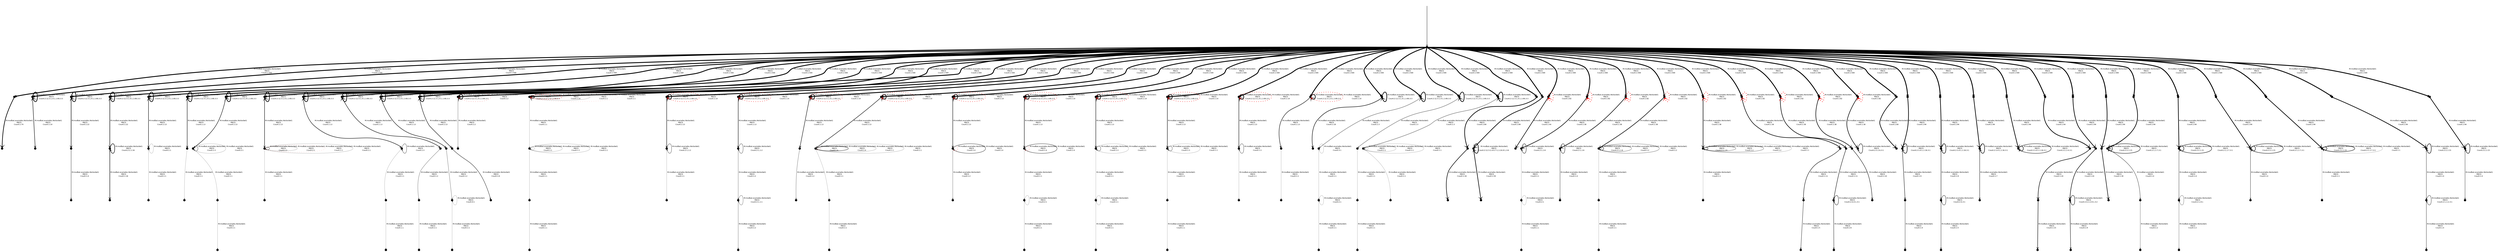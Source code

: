 digraph model {
  orientation = portrait;
  graph [ rankdir = "TB", ranksep="2", nodesep="0.2" ];
  node [ fontname = "Helvetica", fontsize="6.0", style=rounded, shape="point", margin="0.07", height="0.1" ];
  edge [ fontname = "Helvetica", arrowsize=".3", arrowhead="vee", fontsize="6.0", margin="0.05" ];
None [shape=none, style=invis, width=0.1, height=0.1]
None->0
{rank = source; None}
0->1[penwidth="3.0",label = " M:modbat.examples.NioSocket1\nMID:0\nCount:1:500 "];
1->2[penwidth="2.1702617153949575",label = " M:modbat.examples.NioSocket1\nMID:0\nCount:1:74 "];
0->3[penwidth="3.0",label = " M:modbat.examples.NioSocket1\nMID:0\nCount:1:500 "];
3->3[penwidth="2.2355284469075487",label = " M:modbat.examples.NioSocket1\nMID:0\nCount:2:12,5:1,4:1,1:69,3:3 "];
3->4[penwidth="1.4471580313422192",label = " M:modbat.examples.NioSocket1\nMID:0\nCount:1:14 "];
0->5[penwidth="3.0",label = " M:modbat.examples.NioSocket1\nMID:0\nCount:1:500 "];
5->5[penwidth="2.2355284469075487",label = " M:modbat.examples.NioSocket1\nMID:0\nCount:2:12,5:1,4:1,1:69,3:3 "];
5->6[penwidth="1.6434526764861874",label = " M:modbat.examples.NioSocket1\nMID:0\nCount:1:22 "];
6->7[penwidth="0.9030899869919436",label = " M:modbat.examples.NioSocket1\nMID:0\nCount:1:4 "];
0->8[penwidth="3.0",label = " M:modbat.examples.NioSocket1\nMID:0\nCount:1:500 "];
8->8[penwidth="2.2355284469075487",label = " M:modbat.examples.NioSocket1\nMID:0\nCount:2:12,5:1,4:1,1:69,3:3 "];
8->9[penwidth="1.6434526764861874",label = " M:modbat.examples.NioSocket1\nMID:0\nCount:1:22 "];
9->9[penwidth="1.5563025007672873",label = " M:modbat.examples.NioSocket1\nMID:0\nCount:2:2,1:16 "];
9->10[penwidth="1.5563025007672873",label = " M:modbat.examples.NioSocket1\nMID:0\nCount:1:18 "];
0->11[penwidth="3.0",label = " M:modbat.examples.NioSocket1\nMID:0\nCount:1:500 "];
11->11[penwidth="2.2355284469075487",label = " M:modbat.examples.NioSocket1\nMID:0\nCount:2:12,5:1,4:1,1:69,3:3 "];
11->12[penwidth="1.414973347970818",label = " M:modbat.examples.NioSocket1\nMID:0\nCount:1:13 "];
12->12[penwidth="0.30102999566398125",label = " M:modbat.examples.NioSocket1\nMID:0\nCount:1:1 "];
12->13[penwidth="0.30102999566398125",label = " M:modbat.examples.NioSocket1\nMID:0\nCount:1:1 "];
0->14[penwidth="3.0",label = " M:modbat.examples.NioSocket1\nMID:0\nCount:1:500 "];
14->14[penwidth="2.2355284469075487",label = " M:modbat.examples.NioSocket1\nMID:0\nCount:2:12,5:1,4:1,1:69,3:3 "];
14->15[penwidth="1.414973347970818",label = " M:modbat.examples.NioSocket1\nMID:0\nCount:1:13 "];
15->16[penwidth="0.30102999566398125",label = " M:modbat.examples.NioSocket1\nMID:0\nCount:1:1 "];
0->17[penwidth="3.0",label = " M:modbat.examples.NioSocket1\nMID:0\nCount:1:500 "];
17->17[penwidth="2.2355284469075487",label = " M:modbat.examples.NioSocket1\nMID:0\nCount:2:12,5:1,4:1,1:69,3:3 "];
17->18[penwidth="1.414973347970818",label = " M:modbat.examples.NioSocket1\nMID:0\nCount:1:13 "];
18->18[penwidth="0.7781512503836436",label = " M:modbat.examples.NioSocket1\nMID:0\nCount:1:3 "];
18->18[penwidth="0.30102999566398125",label = " M:modbat.examples.NioSocket1\nMID:0\nCount:2:1 "];
18->19[penwidth="0.30102999566398125",label = " M:modbat.examples.NioSocket1\nMID:0\nCount:1:1 "];
19->20[penwidth="0.30102999566398125",label = " M:modbat.examples.NioSocket1\nMID:0\nCount:1:1 "];
0->21[penwidth="3.0",label = " M:modbat.examples.NioSocket1\nMID:0\nCount:1:500 "];
21->21[penwidth="2.2355284469075487",label = " M:modbat.examples.NioSocket1\nMID:0\nCount:2:12,5:1,4:1,1:69,3:3 "];
21->22[penwidth="1.414973347970818",label = " M:modbat.examples.NioSocket1\nMID:0\nCount:1:13 "];
22->22[penwidth="0.7781512503836436",label = " M:modbat.examples.NioSocket1\nMID:0\nCount:1:3 "];
22->22[penwidth="0.30102999566398125",label = " M:modbat.examples.NioSocket1\nMID:0\nCount:2:1 "];
22->22[style=dotted, color=red,penwidth="0.30102999566398125",label = " M:modbat.examples.NioSocket1\nMID:0\nCount:1:1 "];
22->22[penwidth="0.30102999566398125",label = " M:modbat.examples.NioSocket1\nMID:0\nCount:1:1 "];
22->23[penwidth="0.30102999566398125",label = " M:modbat.examples.NioSocket1\nMID:0\nCount:1:1 "];
0->24[penwidth="3.0",label = " M:modbat.examples.NioSocket1\nMID:0\nCount:1:500 "];
24->24[penwidth="2.2355284469075487",label = " M:modbat.examples.NioSocket1\nMID:0\nCount:2:12,5:1,4:1,1:69,3:3 "];
24->25[penwidth="1.414973347970818",label = " M:modbat.examples.NioSocket1\nMID:0\nCount:1:13 "];
25->25[penwidth="0.7781512503836436",label = " M:modbat.examples.NioSocket1\nMID:0\nCount:1:3 "];
25->26[penwidth="0.30102999566398125",label = " M:modbat.examples.NioSocket1\nMID:0\nCount:1:1 "];
26->27[penwidth="0.30102999566398125",label = " M:modbat.examples.NioSocket1\nMID:0\nCount:1:1 "];
0->28[penwidth="3.0",label = " M:modbat.examples.NioSocket1\nMID:0\nCount:1:500 "];
28->28[penwidth="2.2355284469075487",label = " M:modbat.examples.NioSocket1\nMID:0\nCount:2:12,5:1,4:1,1:69,3:3 "];
28->29[penwidth="1.414973347970818",label = " M:modbat.examples.NioSocket1\nMID:0\nCount:1:13 "];
29->30[penwidth="0.6020599913279624",label = " M:modbat.examples.NioSocket1\nMID:0\nCount:1:2 "];
30->31[penwidth="0.30102999566398125",label = " M:modbat.examples.NioSocket1\nMID:0\nCount:1:1 "];
0->32[penwidth="3.0",label = " M:modbat.examples.NioSocket1\nMID:0\nCount:1:500 "];
32->32[penwidth="2.2355284469075487",label = " M:modbat.examples.NioSocket1\nMID:0\nCount:2:12,5:1,4:1,1:69,3:3 "];
32->33[penwidth="1.414973347970818",label = " M:modbat.examples.NioSocket1\nMID:0\nCount:1:13 "];
33->34[penwidth="0.6020599913279624",label = " M:modbat.examples.NioSocket1\nMID:0\nCount:1:2 "];
34->34[penwidth="0.30102999566398125",label = " M:modbat.examples.NioSocket1\nMID:0\nCount:4:1 "];
34->35[penwidth="0.30102999566398125",label = " M:modbat.examples.NioSocket1\nMID:0\nCount:1:1 "];
0->36[penwidth="3.0",label = " M:modbat.examples.NioSocket1\nMID:0\nCount:1:500 "];
36->36[penwidth="2.2355284469075487",label = " M:modbat.examples.NioSocket1\nMID:0\nCount:2:12,5:1,4:1,1:69,3:3 "];
36->37[penwidth="1.414973347970818",label = " M:modbat.examples.NioSocket1\nMID:0\nCount:1:13 "];
37->38[penwidth="1.0791812460476249",label = " M:modbat.examples.NioSocket1\nMID:0\nCount:1:6 "];
0->39[penwidth="3.0",label = " M:modbat.examples.NioSocket1\nMID:0\nCount:1:500 "];
39->39[penwidth="2.2355284469075487",label = " M:modbat.examples.NioSocket1\nMID:0\nCount:2:12,5:1,4:1,1:69,3:3 "];
39->39[style=dotted, color=red,penwidth="0.6020599913279624",label = " M:modbat.examples.NioSocket1\nMID:0\nCount:1:2 "];
39->40[penwidth="0.6020599913279624",label = " M:modbat.examples.NioSocket1\nMID:0\nCount:1:2 "];
0->41[penwidth="3.0",label = " M:modbat.examples.NioSocket1\nMID:0\nCount:1:500 "];
41->41[penwidth="2.2355284469075487",label = " M:modbat.examples.NioSocket1\nMID:0\nCount:2:12,5:1,4:1,1:69,3:3 "];
41->41[style=dotted, color=red,penwidth="1.4471580313422192",label = " M:modbat.examples.NioSocket1\nMID:0\nCount:1:14 "];
41->41[penwidth="0.30102999566398125",label = " M:modbat.examples.NioSocket1\nMID:0\nCount:1:1 "];
41->41[style=dotted, color=red,penwidth="0.30102999566398125",label = " M:modbat.examples.NioSocket1\nMID:0\nCount:1:1 "];
41->42[penwidth="0.30102999566398125",label = " M:modbat.examples.NioSocket1\nMID:0\nCount:1:1 "];
42->42[penwidth="0.30102999566398125",label = " M:modbat.examples.NioSocket1\nMID:0\nCount:1:1 "];
42->42[penwidth="0.30102999566398125",label = " M:modbat.examples.NioSocket1\nMID:0\nCount:1:1 "];
42->42[penwidth="0.30102999566398125",label = " M:modbat.examples.NioSocket1\nMID:0\nCount:1:1 "];
42->43[penwidth="0.30102999566398125",label = " M:modbat.examples.NioSocket1\nMID:0\nCount:1:1 "];
43->44[penwidth="0.30102999566398125",label = " M:modbat.examples.NioSocket1\nMID:0\nCount:1:1 "];
0->45[penwidth="3.0",label = " M:modbat.examples.NioSocket1\nMID:0\nCount:1:500 "];
45->45[penwidth="2.2355284469075487",label = " M:modbat.examples.NioSocket1\nMID:0\nCount:2:12,5:1,4:1,1:69,3:3 "];
45->45[style=dotted, color=red,penwidth="1.4471580313422192",label = " M:modbat.examples.NioSocket1\nMID:0\nCount:1:14 "];
45->46[penwidth="1.414973347970818",label = " M:modbat.examples.NioSocket1\nMID:0\nCount:1:13 "];
46->46[penwidth="0.7781512503836436",label = " M:modbat.examples.NioSocket1\nMID:0\nCount:2:1,1:2 "];
46->47[penwidth="0.30102999566398125",label = " M:modbat.examples.NioSocket1\nMID:0\nCount:1:1 "];
0->48[penwidth="3.0",label = " M:modbat.examples.NioSocket1\nMID:0\nCount:1:500 "];
48->48[penwidth="2.2355284469075487",label = " M:modbat.examples.NioSocket1\nMID:0\nCount:2:12,5:1,4:1,1:69,3:3 "];
48->48[style=dotted, color=red,penwidth="1.4471580313422192",label = " M:modbat.examples.NioSocket1\nMID:0\nCount:1:14 "];
48->49[penwidth="1.414973347970818",label = " M:modbat.examples.NioSocket1\nMID:0\nCount:1:13 "];
49->49[penwidth="0.7781512503836436",label = " M:modbat.examples.NioSocket1\nMID:0\nCount:2:1,1:2 "];
49->50[penwidth="0.6020599913279624",label = " M:modbat.examples.NioSocket1\nMID:0\nCount:1:2 "];
50->50[penwidth="0.6020599913279624",label = " M:modbat.examples.NioSocket1\nMID:0\nCount:2:1,1:1 "];
50->51[penwidth="0.6020599913279624",label = " M:modbat.examples.NioSocket1\nMID:0\nCount:1:2 "];
0->52[penwidth="3.0",label = " M:modbat.examples.NioSocket1\nMID:0\nCount:1:500 "];
52->52[penwidth="2.2355284469075487",label = " M:modbat.examples.NioSocket1\nMID:0\nCount:2:12,5:1,4:1,1:69,3:3 "];
52->52[style=dotted, color=red,penwidth="1.4471580313422192",label = " M:modbat.examples.NioSocket1\nMID:0\nCount:1:14 "];
52->53[penwidth="1.414973347970818",label = " M:modbat.examples.NioSocket1\nMID:0\nCount:1:13 "];
53->54[penwidth="0.6020599913279624",label = " M:modbat.examples.NioSocket1\nMID:0\nCount:1:2 "];
0->55[penwidth="3.0",label = " M:modbat.examples.NioSocket1\nMID:0\nCount:1:500 "];
55->55[penwidth="2.2355284469075487",label = " M:modbat.examples.NioSocket1\nMID:0\nCount:2:12,5:1,4:1,1:69,3:3 "];
55->55[style=dotted, color=red,penwidth="1.4471580313422192",label = " M:modbat.examples.NioSocket1\nMID:0\nCount:1:14 "];
55->56[penwidth="1.414973347970818",label = " M:modbat.examples.NioSocket1\nMID:0\nCount:1:13 "];
56->56[style=dotted, color=red,penwidth="0.9030899869919436",label = " M:modbat.examples.NioSocket1\nMID:0\nCount:1:4 "];
56->56[penwidth="0.9030899869919436",label = " M:modbat.examples.NioSocket1\nMID:0\nCount:1:4 "];
56->56[penwidth="0.30102999566398125",label = " M:modbat.examples.NioSocket1\nMID:0\nCount:1:1 "];
56->56[penwidth="0.30102999566398125",label = " M:modbat.examples.NioSocket1\nMID:0\nCount:1:1 "];
56->57[penwidth="0.30102999566398125",label = " M:modbat.examples.NioSocket1\nMID:0\nCount:1:1 "];
57->58[penwidth="0.30102999566398125",label = " M:modbat.examples.NioSocket1\nMID:0\nCount:1:1 "];
0->59[penwidth="3.0",label = " M:modbat.examples.NioSocket1\nMID:0\nCount:1:500 "];
59->59[penwidth="2.2355284469075487",label = " M:modbat.examples.NioSocket1\nMID:0\nCount:2:12,5:1,4:1,1:69,3:3 "];
59->59[style=dotted, color=red,penwidth="1.4471580313422192",label = " M:modbat.examples.NioSocket1\nMID:0\nCount:1:14 "];
59->60[penwidth="1.414973347970818",label = " M:modbat.examples.NioSocket1\nMID:0\nCount:1:13 "];
60->60[style=dotted, color=red,penwidth="0.9030899869919436",label = " M:modbat.examples.NioSocket1\nMID:0\nCount:1:4 "];
60->60[penwidth="0.9030899869919436",label = " M:modbat.examples.NioSocket1\nMID:0\nCount:1:4 "];
60->61[penwidth="0.6020599913279624",label = " M:modbat.examples.NioSocket1\nMID:0\nCount:1:2 "];
0->62[penwidth="3.0",label = " M:modbat.examples.NioSocket1\nMID:0\nCount:1:500 "];
62->62[penwidth="2.2355284469075487",label = " M:modbat.examples.NioSocket1\nMID:0\nCount:2:12,5:1,4:1,1:69,3:3 "];
62->62[style=dotted, color=red,penwidth="1.4471580313422192",label = " M:modbat.examples.NioSocket1\nMID:0\nCount:1:14 "];
62->63[penwidth="1.414973347970818",label = " M:modbat.examples.NioSocket1\nMID:0\nCount:1:13 "];
63->63[style=dotted, color=red,penwidth="0.9030899869919436",label = " M:modbat.examples.NioSocket1\nMID:0\nCount:1:4 "];
63->63[penwidth="0.9030899869919436",label = " M:modbat.examples.NioSocket1\nMID:0\nCount:1:4 "];
63->64[penwidth="0.30102999566398125",label = " M:modbat.examples.NioSocket1\nMID:0\nCount:1:1 "];
64->64[penwidth="0.30102999566398125",label = " M:modbat.examples.NioSocket1\nMID:0\nCount:2:1 "];
64->65[penwidth="0.30102999566398125",label = " M:modbat.examples.NioSocket1\nMID:0\nCount:1:1 "];
0->66[penwidth="3.0",label = " M:modbat.examples.NioSocket1\nMID:0\nCount:1:500 "];
66->66[penwidth="2.2355284469075487",label = " M:modbat.examples.NioSocket1\nMID:0\nCount:2:12,5:1,4:1,1:69,3:3 "];
66->66[style=dotted, color=red,penwidth="1.4471580313422192",label = " M:modbat.examples.NioSocket1\nMID:0\nCount:1:14 "];
66->67[penwidth="1.414973347970818",label = " M:modbat.examples.NioSocket1\nMID:0\nCount:1:13 "];
67->67[penwidth="0.7781512503836436",label = " M:modbat.examples.NioSocket1\nMID:0\nCount:1:3 "];
67->67[penwidth="0.30102999566398125",label = " M:modbat.examples.NioSocket1\nMID:0\nCount:1:1 "];
67->68[penwidth="0.30102999566398125",label = " M:modbat.examples.NioSocket1\nMID:0\nCount:1:1 "];
68->68[penwidth="0.30102999566398125",label = " M:modbat.examples.NioSocket1\nMID:0\nCount:1:1 "];
68->69[penwidth="0.30102999566398125",label = " M:modbat.examples.NioSocket1\nMID:0\nCount:1:1 "];
0->70[penwidth="3.0",label = " M:modbat.examples.NioSocket1\nMID:0\nCount:1:500 "];
70->70[penwidth="2.2355284469075487",label = " M:modbat.examples.NioSocket1\nMID:0\nCount:2:12,5:1,4:1,1:69,3:3 "];
70->70[style=dotted, color=red,penwidth="1.4471580313422192",label = " M:modbat.examples.NioSocket1\nMID:0\nCount:1:14 "];
70->71[penwidth="1.414973347970818",label = " M:modbat.examples.NioSocket1\nMID:0\nCount:1:13 "];
71->71[penwidth="0.7781512503836436",label = " M:modbat.examples.NioSocket1\nMID:0\nCount:1:3 "];
71->71[penwidth="0.30102999566398125",label = " M:modbat.examples.NioSocket1\nMID:0\nCount:1:1 "];
71->72[penwidth="0.30102999566398125",label = " M:modbat.examples.NioSocket1\nMID:0\nCount:1:1 "];
72->73[penwidth="0.30102999566398125",label = " M:modbat.examples.NioSocket1\nMID:0\nCount:1:1 "];
0->74[penwidth="3.0",label = " M:modbat.examples.NioSocket1\nMID:0\nCount:1:500 "];
74->74[penwidth="2.2355284469075487",label = " M:modbat.examples.NioSocket1\nMID:0\nCount:2:12,5:1,4:1,1:69,3:3 "];
74->74[style=dotted, color=red,penwidth="1.4471580313422192",label = " M:modbat.examples.NioSocket1\nMID:0\nCount:1:14 "];
74->75[penwidth="1.414973347970818",label = " M:modbat.examples.NioSocket1\nMID:0\nCount:1:13 "];
75->75[penwidth="0.7781512503836436",label = " M:modbat.examples.NioSocket1\nMID:0\nCount:1:3 "];
75->76[penwidth="0.30102999566398125",label = " M:modbat.examples.NioSocket1\nMID:0\nCount:1:1 "];
0->77[penwidth="3.0",label = " M:modbat.examples.NioSocket1\nMID:0\nCount:1:500 "];
77->77[penwidth="2.2355284469075487",label = " M:modbat.examples.NioSocket1\nMID:0\nCount:2:12,5:1,4:1,1:69,3:3 "];
77->77[style=dotted, color=red,penwidth="1.4471580313422192",label = " M:modbat.examples.NioSocket1\nMID:0\nCount:1:14 "];
77->78[penwidth="1.414973347970818",label = " M:modbat.examples.NioSocket1\nMID:0\nCount:1:13 "];
78->79[penwidth="0.30102999566398125",label = " M:modbat.examples.NioSocket1\nMID:0\nCount:1:1 "];
0->80[penwidth="3.0",label = " M:modbat.examples.NioSocket1\nMID:0\nCount:1:500 "];
80->80[penwidth="2.2355284469075487",label = " M:modbat.examples.NioSocket1\nMID:0\nCount:2:12,5:1,4:1,1:69,3:3 "];
80->81[penwidth="1.5563025007672873",label = " M:modbat.examples.NioSocket1\nMID:0\nCount:1:18 "];
0->82[penwidth="3.0",label = " M:modbat.examples.NioSocket1\nMID:0\nCount:1:500 "];
82->82[penwidth="2.2355284469075487",label = " M:modbat.examples.NioSocket1\nMID:0\nCount:2:12,5:1,4:1,1:69,3:3 "];
82->83[penwidth="0.7781512503836436",label = " M:modbat.examples.NioSocket1\nMID:0\nCount:1:3 "];
83->83[penwidth="0.30102999566398125",label = " M:modbat.examples.NioSocket1\nMID:0\nCount:3:1 "];
83->84[penwidth="0.30102999566398125",label = " M:modbat.examples.NioSocket1\nMID:0\nCount:1:1 "];
84->84[penwidth="0.30102999566398125",label = " M:modbat.examples.NioSocket1\nMID:0\nCount:2:1 "];
84->85[penwidth="0.30102999566398125",label = " M:modbat.examples.NioSocket1\nMID:0\nCount:1:1 "];
0->86[penwidth="3.0",label = " M:modbat.examples.NioSocket1\nMID:0\nCount:1:500 "];
86->86[penwidth="2.2355284469075487",label = " M:modbat.examples.NioSocket1\nMID:0\nCount:2:12,5:1,4:1,1:69,3:3 "];
86->87[penwidth="0.7781512503836436",label = " M:modbat.examples.NioSocket1\nMID:0\nCount:1:3 "];
87->88[penwidth="0.30102999566398125",label = " M:modbat.examples.NioSocket1\nMID:0\nCount:1:1 "];
88->89[penwidth="0.30102999566398125",label = " M:modbat.examples.NioSocket1\nMID:0\nCount:1:1 "];
0->90[penwidth="3.0",label = " M:modbat.examples.NioSocket1\nMID:0\nCount:1:500 "];
90->90[penwidth="2.2355284469075487",label = " M:modbat.examples.NioSocket1\nMID:0\nCount:2:12,5:1,4:1,1:69,3:3 "];
90->91[penwidth="0.7781512503836436",label = " M:modbat.examples.NioSocket1\nMID:0\nCount:1:3 "];
91->91[penwidth="0.30102999566398125",label = " M:modbat.examples.NioSocket1\nMID:0\nCount:1:1 "];
91->91[penwidth="0.30102999566398125",label = " M:modbat.examples.NioSocket1\nMID:0\nCount:1:1 "];
91->91[penwidth="0.30102999566398125",label = " M:modbat.examples.NioSocket1\nMID:0\nCount:1:1 "];
91->92[penwidth="0.30102999566398125",label = " M:modbat.examples.NioSocket1\nMID:0\nCount:1:1 "];
0->93[penwidth="3.0",label = " M:modbat.examples.NioSocket1\nMID:0\nCount:1:500 "];
93->94[penwidth="2.225309281725863",label = " M:modbat.examples.NioSocket1\nMID:0\nCount:1:84 "];
94->95[penwidth="1.8325089127062362",label = " M:modbat.examples.NioSocket1\nMID:0\nCount:1:34 "];
0->96[penwidth="3.0",label = " M:modbat.examples.NioSocket1\nMID:0\nCount:1:500 "];
96->97[penwidth="2.225309281725863",label = " M:modbat.examples.NioSocket1\nMID:0\nCount:1:84 "];
97->97[penwidth="2.0",label = " M:modbat.examples.NioSocket1\nMID:0\nCount:2:12,5:2,4:4,7:1,1:24,9:1,3:6 "];
97->98[penwidth="2.0",label = " M:modbat.examples.NioSocket1\nMID:0\nCount:1:50 "];
0->99[penwidth="3.0",label = " M:modbat.examples.NioSocket1\nMID:0\nCount:1:500 "];
99->99[style=dotted, color=red,penwidth="2.214843848047698",label = " M:modbat.examples.NioSocket1\nMID:0\nCount:1:82 "];
99->100[penwidth="1.9444826721501687",label = " M:modbat.examples.NioSocket1\nMID:0\nCount:1:44 "];
0->101[penwidth="3.0",label = " M:modbat.examples.NioSocket1\nMID:0\nCount:1:500 "];
101->101[style=dotted, color=red,penwidth="2.214843848047698",label = " M:modbat.examples.NioSocket1\nMID:0\nCount:1:82 "];
101->102[penwidth="1.8808135922807914",label = " M:modbat.examples.NioSocket1\nMID:0\nCount:1:38 "];
102->102[penwidth="1.146128035678238",label = " M:modbat.examples.NioSocket1\nMID:0\nCount:2:1,1:6 "];
102->103[penwidth="0.30102999566398125",label = " M:modbat.examples.NioSocket1\nMID:0\nCount:1:1 "];
103->103[penwidth="0.30102999566398125",label = " M:modbat.examples.NioSocket1\nMID:0\nCount:2:1 "];
103->104[penwidth="0.30102999566398125",label = " M:modbat.examples.NioSocket1\nMID:0\nCount:1:1 "];
0->105[penwidth="3.0",label = " M:modbat.examples.NioSocket1\nMID:0\nCount:1:500 "];
105->105[style=dotted, color=red,penwidth="2.214843848047698",label = " M:modbat.examples.NioSocket1\nMID:0\nCount:1:82 "];
105->106[penwidth="1.8808135922807914",label = " M:modbat.examples.NioSocket1\nMID:0\nCount:1:38 "];
106->106[penwidth="1.146128035678238",label = " M:modbat.examples.NioSocket1\nMID:0\nCount:2:1,1:6 "];
106->107[penwidth="0.9030899869919436",label = " M:modbat.examples.NioSocket1\nMID:0\nCount:1:4 "];
0->108[penwidth="3.0",label = " M:modbat.examples.NioSocket1\nMID:0\nCount:1:500 "];
108->108[style=dotted, color=red,penwidth="2.214843848047698",label = " M:modbat.examples.NioSocket1\nMID:0\nCount:1:82 "];
108->109[penwidth="1.8808135922807914",label = " M:modbat.examples.NioSocket1\nMID:0\nCount:1:38 "];
109->109[penwidth="1.146128035678238",label = " M:modbat.examples.NioSocket1\nMID:0\nCount:2:1,1:6 "];
109->109[penwidth="0.6020599913279624",label = " M:modbat.examples.NioSocket1\nMID:0\nCount:1:2 "];
109->109[penwidth="0.6020599913279624",label = " M:modbat.examples.NioSocket1\nMID:0\nCount:1:2 "];
109->110[penwidth="0.30102999566398125",label = " M:modbat.examples.NioSocket1\nMID:0\nCount:1:1 "];
110->111[penwidth="0.30102999566398125",label = " M:modbat.examples.NioSocket1\nMID:0\nCount:1:1 "];
0->112[penwidth="3.0",label = " M:modbat.examples.NioSocket1\nMID:0\nCount:1:500 "];
112->112[style=dotted, color=red,penwidth="2.214843848047698",label = " M:modbat.examples.NioSocket1\nMID:0\nCount:1:82 "];
112->113[penwidth="1.8808135922807914",label = " M:modbat.examples.NioSocket1\nMID:0\nCount:1:38 "];
113->113[penwidth="1.146128035678238",label = " M:modbat.examples.NioSocket1\nMID:0\nCount:2:1,1:6 "];
113->113[penwidth="0.6020599913279624",label = " M:modbat.examples.NioSocket1\nMID:0\nCount:1:2 "];
113->113[penwidth="0.6020599913279624",label = " M:modbat.examples.NioSocket1\nMID:0\nCount:1:2 "];
113->113[penwidth="0.30102999566398125",label = " M:modbat.examples.NioSocket1\nMID:0\nCount:1:1 "];
113->114[penwidth="0.30102999566398125",label = " M:modbat.examples.NioSocket1\nMID:0\nCount:1:1 "];
0->115[penwidth="3.0",label = " M:modbat.examples.NioSocket1\nMID:0\nCount:1:500 "];
115->115[style=dotted, color=red,penwidth="2.214843848047698",label = " M:modbat.examples.NioSocket1\nMID:0\nCount:1:82 "];
115->116[penwidth="1.8808135922807914",label = " M:modbat.examples.NioSocket1\nMID:0\nCount:1:38 "];
116->117[penwidth="1.3424226808222062",label = " M:modbat.examples.NioSocket1\nMID:0\nCount:1:11 "];
117->118[penwidth="1.0",label = " M:modbat.examples.NioSocket1\nMID:0\nCount:1:5 "];
0->119[penwidth="3.0",label = " M:modbat.examples.NioSocket1\nMID:0\nCount:1:500 "];
119->119[style=dotted, color=red,penwidth="2.214843848047698",label = " M:modbat.examples.NioSocket1\nMID:0\nCount:1:82 "];
119->120[penwidth="1.8808135922807914",label = " M:modbat.examples.NioSocket1\nMID:0\nCount:1:38 "];
120->121[penwidth="1.3424226808222062",label = " M:modbat.examples.NioSocket1\nMID:0\nCount:1:11 "];
121->121[penwidth="1.0791812460476249",label = " M:modbat.examples.NioSocket1\nMID:0\nCount:2:4,4:1,3:1 "];
121->122[penwidth="1.0791812460476249",label = " M:modbat.examples.NioSocket1\nMID:0\nCount:1:6 "];
0->123[penwidth="3.0",label = " M:modbat.examples.NioSocket1\nMID:0\nCount:1:500 "];
123->123[style=dotted, color=red,penwidth="2.214843848047698",label = " M:modbat.examples.NioSocket1\nMID:0\nCount:1:82 "];
123->124[penwidth="1.8808135922807914",label = " M:modbat.examples.NioSocket1\nMID:0\nCount:1:38 "];
124->125[penwidth="1.3010299956639813",label = " M:modbat.examples.NioSocket1\nMID:0\nCount:1:10 "];
0->126[penwidth="3.0",label = " M:modbat.examples.NioSocket1\nMID:0\nCount:1:500 "];
126->126[style=dotted, color=red,penwidth="2.214843848047698",label = " M:modbat.examples.NioSocket1\nMID:0\nCount:1:82 "];
126->127[penwidth="1.8808135922807914",label = " M:modbat.examples.NioSocket1\nMID:0\nCount:1:38 "];
127->127[penwidth="1.3010299956639813",label = " M:modbat.examples.NioSocket1\nMID:0\nCount:2:3,1:6,3:1 "];
0->128[penwidth="3.0",label = " M:modbat.examples.NioSocket1\nMID:0\nCount:1:500 "];
128->129[penwidth="2.204119982655925",label = " M:modbat.examples.NioSocket1\nMID:0\nCount:1:80 "];
0->130[penwidth="3.0",label = " M:modbat.examples.NioSocket1\nMID:0\nCount:1:500 "];
130->131[penwidth="2.2741578492636796",label = " M:modbat.examples.NioSocket1\nMID:0\nCount:1:94 "];
131->131[penwidth="1.662757831681574",label = " M:modbat.examples.NioSocket1\nMID:0\nCount:2:3,4:1,1:18,3:1 "];
131->132[penwidth="1.255272505103306",label = " M:modbat.examples.NioSocket1\nMID:0\nCount:1:9 "];
132->133[penwidth="0.9030899869919436",label = " M:modbat.examples.NioSocket1\nMID:0\nCount:1:4 "];
0->134[penwidth="3.0",label = " M:modbat.examples.NioSocket1\nMID:0\nCount:1:500 "];
134->135[penwidth="2.2741578492636796",label = " M:modbat.examples.NioSocket1\nMID:0\nCount:1:94 "];
135->135[penwidth="1.662757831681574",label = " M:modbat.examples.NioSocket1\nMID:0\nCount:2:3,4:1,1:18,3:1 "];
135->136[penwidth="1.255272505103306",label = " M:modbat.examples.NioSocket1\nMID:0\nCount:1:9 "];
136->136[penwidth="1.0",label = " M:modbat.examples.NioSocket1\nMID:0\nCount:2:4,3:1 "];
136->137[penwidth="1.0",label = " M:modbat.examples.NioSocket1\nMID:0\nCount:1:5 "];
0->138[penwidth="3.0",label = " M:modbat.examples.NioSocket1\nMID:0\nCount:1:500 "];
138->139[penwidth="2.2741578492636796",label = " M:modbat.examples.NioSocket1\nMID:0\nCount:1:94 "];
139->139[penwidth="1.662757831681574",label = " M:modbat.examples.NioSocket1\nMID:0\nCount:2:3,4:1,1:18,3:1 "];
139->140[penwidth="1.146128035678238",label = " M:modbat.examples.NioSocket1\nMID:0\nCount:1:7 "];
0->141[penwidth="3.0",label = " M:modbat.examples.NioSocket1\nMID:0\nCount:1:500 "];
141->142[penwidth="2.2741578492636796",label = " M:modbat.examples.NioSocket1\nMID:0\nCount:1:94 "];
142->142[penwidth="1.662757831681574",label = " M:modbat.examples.NioSocket1\nMID:0\nCount:2:3,4:1,1:18,3:1 "];
142->142[penwidth="1.146128035678238",label = " M:modbat.examples.NioSocket1\nMID:0\nCount:2:2,1:4,3:1 "];
0->143[penwidth="3.0",label = " M:modbat.examples.NioSocket1\nMID:0\nCount:1:500 "];
143->144[penwidth="2.2741578492636796",label = " M:modbat.examples.NioSocket1\nMID:0\nCount:1:94 "];
144->145[penwidth="1.6812412373755872",label = " M:modbat.examples.NioSocket1\nMID:0\nCount:1:24 "];
145->146[penwidth="1.4771212547196624",label = " M:modbat.examples.NioSocket1\nMID:0\nCount:1:15 "];
0->147[penwidth="3.0",label = " M:modbat.examples.NioSocket1\nMID:0\nCount:1:500 "];
147->148[penwidth="2.2741578492636796",label = " M:modbat.examples.NioSocket1\nMID:0\nCount:1:94 "];
148->149[penwidth="1.6812412373755872",label = " M:modbat.examples.NioSocket1\nMID:0\nCount:1:24 "];
149->149[penwidth="1.255272505103306",label = " M:modbat.examples.NioSocket1\nMID:0\nCount:2:4,1:2,9:1,3:2 "];
149->150[penwidth="1.255272505103306",label = " M:modbat.examples.NioSocket1\nMID:0\nCount:1:9 "];
0->151[penwidth="3.0",label = " M:modbat.examples.NioSocket1\nMID:0\nCount:1:500 "];
151->152[penwidth="2.2741578492636796",label = " M:modbat.examples.NioSocket1\nMID:0\nCount:1:94 "];
152->153[penwidth="1.7781512503836436",label = " M:modbat.examples.NioSocket1\nMID:0\nCount:1:30 "];
0->154[penwidth="3.0",label = " M:modbat.examples.NioSocket1\nMID:0\nCount:1:500 "];
154->155[penwidth="2.2741578492636796",label = " M:modbat.examples.NioSocket1\nMID:0\nCount:1:94 "];
155->155[penwidth="1.5314789170422551",label = " M:modbat.examples.NioSocket1\nMID:0\nCount:2:2,1:15 "];
155->155[penwidth="1.255272505103306",label = " M:modbat.examples.NioSocket1\nMID:0\nCount:2:1,1:7,3:1 "];
155->156[penwidth="0.9030899869919436",label = " M:modbat.examples.NioSocket1\nMID:0\nCount:1:4 "];
156->157[penwidth="0.6020599913279624",label = " M:modbat.examples.NioSocket1\nMID:0\nCount:1:2 "];
0->158[penwidth="3.0",label = " M:modbat.examples.NioSocket1\nMID:0\nCount:1:500 "];
158->159[penwidth="2.2741578492636796",label = " M:modbat.examples.NioSocket1\nMID:0\nCount:1:94 "];
159->159[penwidth="1.5314789170422551",label = " M:modbat.examples.NioSocket1\nMID:0\nCount:2:2,1:15 "];
159->159[penwidth="1.255272505103306",label = " M:modbat.examples.NioSocket1\nMID:0\nCount:2:1,1:7,3:1 "];
159->160[penwidth="0.9030899869919436",label = " M:modbat.examples.NioSocket1\nMID:0\nCount:1:4 "];
160->160[penwidth="0.6020599913279624",label = " M:modbat.examples.NioSocket1\nMID:0\nCount:2:1,9:1 "];
160->161[penwidth="0.6020599913279624",label = " M:modbat.examples.NioSocket1\nMID:0\nCount:1:2 "];
0->162[penwidth="3.0",label = " M:modbat.examples.NioSocket1\nMID:0\nCount:1:500 "];
162->163[penwidth="2.2741578492636796",label = " M:modbat.examples.NioSocket1\nMID:0\nCount:1:94 "];
163->163[penwidth="1.5314789170422551",label = " M:modbat.examples.NioSocket1\nMID:0\nCount:2:2,1:15 "];
163->163[penwidth="1.255272505103306",label = " M:modbat.examples.NioSocket1\nMID:0\nCount:2:1,1:7,3:1 "];
163->164[penwidth="0.9030899869919436",label = " M:modbat.examples.NioSocket1\nMID:0\nCount:1:4 "];
0->165[penwidth="3.0",label = " M:modbat.examples.NioSocket1\nMID:0\nCount:1:500 "];
165->166[penwidth="2.2741578492636796",label = " M:modbat.examples.NioSocket1\nMID:0\nCount:1:94 "];
166->166[penwidth="1.5314789170422551",label = " M:modbat.examples.NioSocket1\nMID:0\nCount:2:2,1:15 "];
166->166[penwidth="1.255272505103306",label = " M:modbat.examples.NioSocket1\nMID:0\nCount:2:1,1:7,3:1 "];
166->166[penwidth="0.30102999566398125",label = " M:modbat.examples.NioSocket1\nMID:0\nCount:1:1 "];
166->167[penwidth="0.30102999566398125",label = " M:modbat.examples.NioSocket1\nMID:0\nCount:1:1 "];
0->168[penwidth="3.0",label = " M:modbat.examples.NioSocket1\nMID:0\nCount:1:500 "];
168->169[penwidth="2.2741578492636796",label = " M:modbat.examples.NioSocket1\nMID:0\nCount:1:94 "];
169->169[penwidth="1.5314789170422551",label = " M:modbat.examples.NioSocket1\nMID:0\nCount:2:2,1:15 "];
169->170[penwidth="0.9030899869919436",label = " M:modbat.examples.NioSocket1\nMID:0\nCount:1:4 "];
170->170[penwidth="0.9030899869919436",label = " M:modbat.examples.NioSocket1\nMID:0\nCount:2:1,1:2,3:1 "];
170->171[penwidth="0.9030899869919436",label = " M:modbat.examples.NioSocket1\nMID:0\nCount:1:4 "];
0->172[penwidth="3.0",label = " M:modbat.examples.NioSocket1\nMID:0\nCount:1:500 "];
172->173[penwidth="2.2741578492636796",label = " M:modbat.examples.NioSocket1\nMID:0\nCount:1:94 "];
173->173[penwidth="1.5314789170422551",label = " M:modbat.examples.NioSocket1\nMID:0\nCount:2:2,1:15 "];
173->174[penwidth="0.9030899869919436",label = " M:modbat.examples.NioSocket1\nMID:0\nCount:1:4 "];
}
